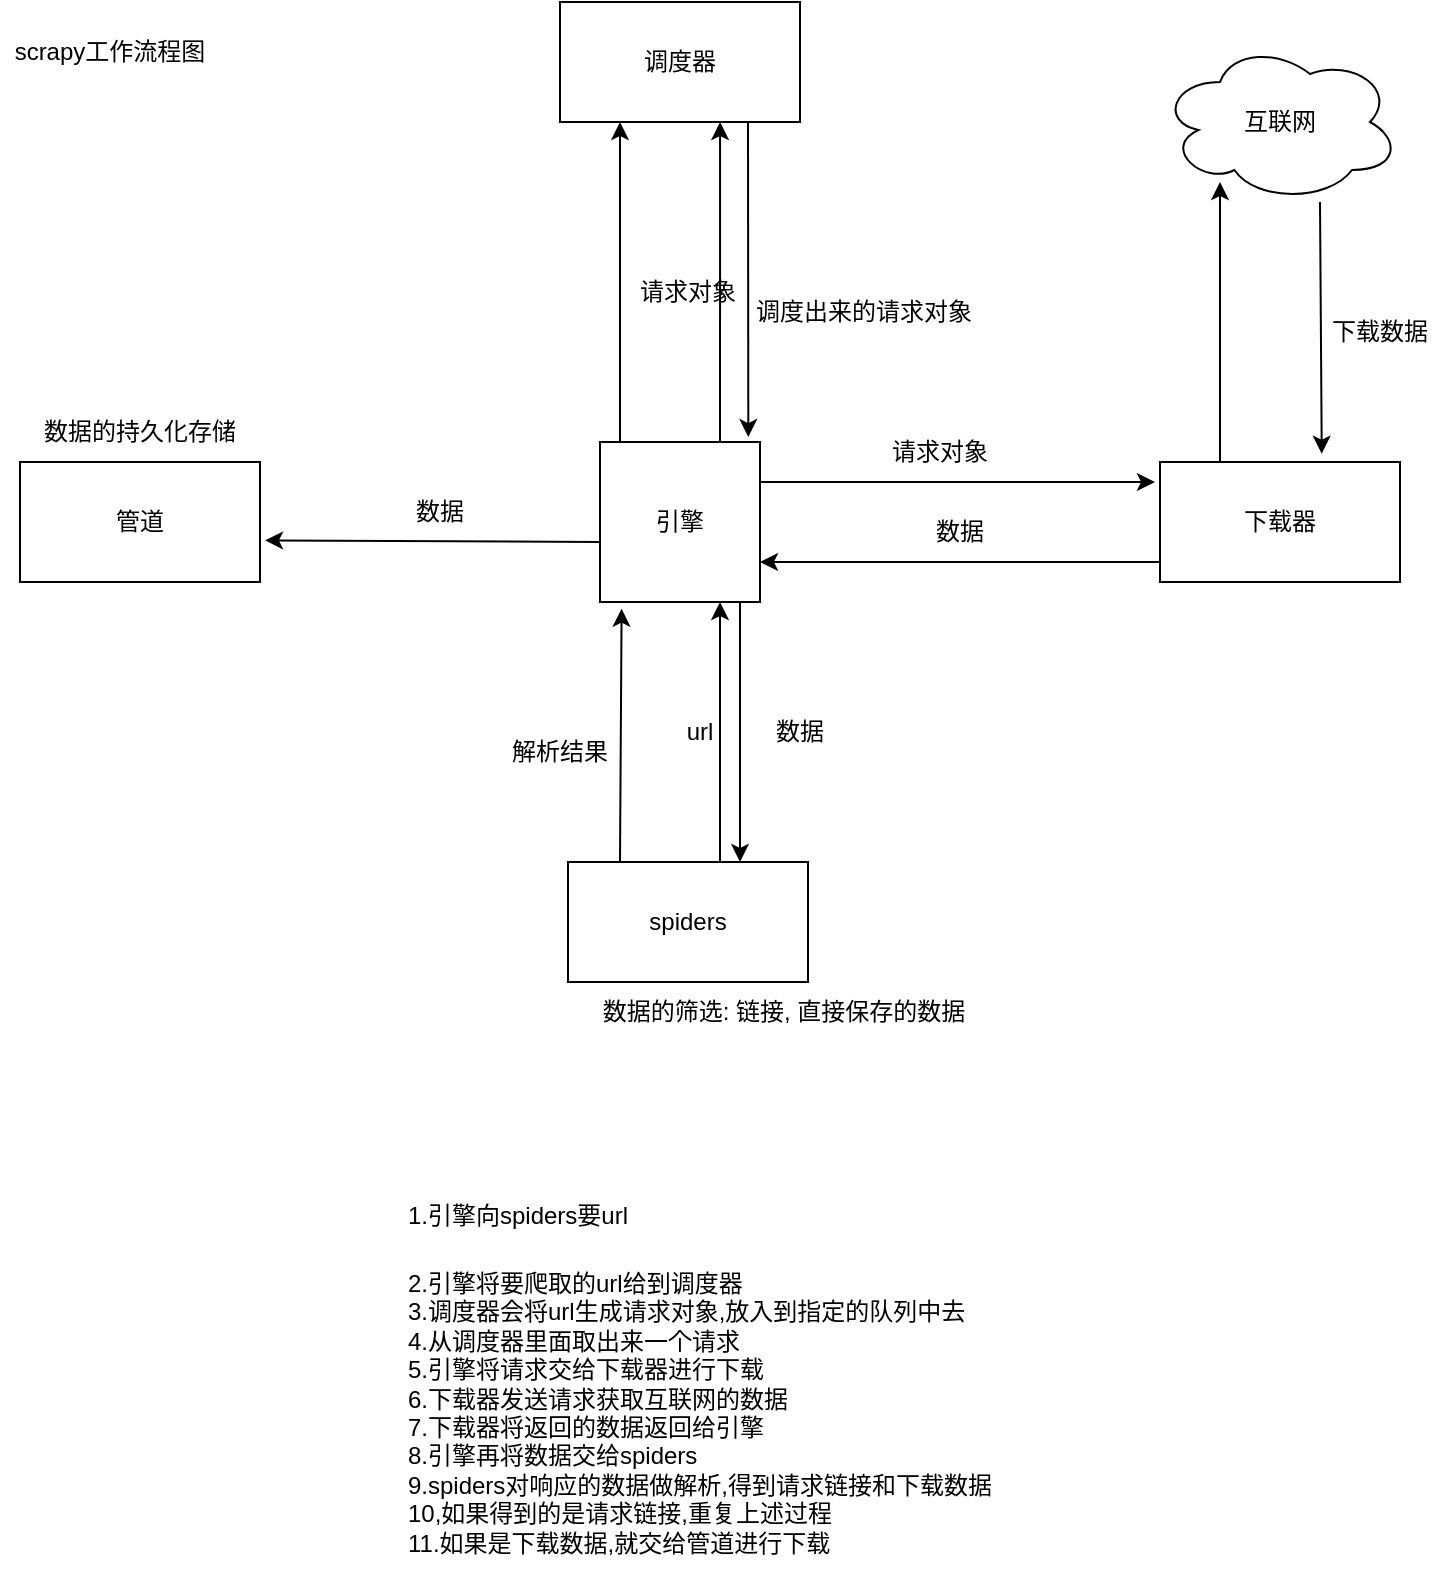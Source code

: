 <mxfile version="20.0.4" type="github">
  <diagram id="6QtAqn_zn2BmajvTOSDd" name="Page-1">
    <mxGraphModel dx="985" dy="610" grid="1" gridSize="10" guides="1" tooltips="1" connect="1" arrows="1" fold="1" page="1" pageScale="1" pageWidth="827" pageHeight="1169" math="0" shadow="0">
      <root>
        <mxCell id="0" />
        <mxCell id="1" parent="0" />
        <mxCell id="oYfWYS8ArgQJdPDi_rlv-1" value="scrapy工作流程图" style="text;html=1;strokeColor=none;fillColor=none;align=center;verticalAlign=middle;whiteSpace=wrap;rounded=0;" vertex="1" parent="1">
          <mxGeometry x="70" y="170" width="110" height="30" as="geometry" />
        </mxCell>
        <mxCell id="oYfWYS8ArgQJdPDi_rlv-2" value="引擎" style="whiteSpace=wrap;html=1;aspect=fixed;" vertex="1" parent="1">
          <mxGeometry x="370" y="380" width="80" height="80" as="geometry" />
        </mxCell>
        <mxCell id="oYfWYS8ArgQJdPDi_rlv-3" value="调度器" style="rounded=0;whiteSpace=wrap;html=1;" vertex="1" parent="1">
          <mxGeometry x="350" y="160" width="120" height="60" as="geometry" />
        </mxCell>
        <mxCell id="oYfWYS8ArgQJdPDi_rlv-4" value="下载器" style="rounded=0;whiteSpace=wrap;html=1;" vertex="1" parent="1">
          <mxGeometry x="650" y="390" width="120" height="60" as="geometry" />
        </mxCell>
        <mxCell id="oYfWYS8ArgQJdPDi_rlv-5" value="spiders" style="rounded=0;whiteSpace=wrap;html=1;" vertex="1" parent="1">
          <mxGeometry x="354" y="590" width="120" height="60" as="geometry" />
        </mxCell>
        <mxCell id="oYfWYS8ArgQJdPDi_rlv-6" value="管道" style="rounded=0;whiteSpace=wrap;html=1;" vertex="1" parent="1">
          <mxGeometry x="80" y="390" width="120" height="60" as="geometry" />
        </mxCell>
        <mxCell id="oYfWYS8ArgQJdPDi_rlv-7" value="" style="endArrow=classic;html=1;rounded=0;entryX=0.75;entryY=1;entryDx=0;entryDy=0;" edge="1" parent="1" target="oYfWYS8ArgQJdPDi_rlv-2">
          <mxGeometry width="50" height="50" relative="1" as="geometry">
            <mxPoint x="430" y="590" as="sourcePoint" />
            <mxPoint x="480" y="540" as="targetPoint" />
          </mxGeometry>
        </mxCell>
        <mxCell id="oYfWYS8ArgQJdPDi_rlv-8" value="url" style="text;html=1;strokeColor=none;fillColor=none;align=center;verticalAlign=middle;whiteSpace=wrap;rounded=0;" vertex="1" parent="1">
          <mxGeometry x="390" y="510" width="60" height="30" as="geometry" />
        </mxCell>
        <mxCell id="oYfWYS8ArgQJdPDi_rlv-9" value="" style="endArrow=classic;html=1;rounded=0;entryX=0.667;entryY=1;entryDx=0;entryDy=0;entryPerimeter=0;" edge="1" parent="1" target="oYfWYS8ArgQJdPDi_rlv-3">
          <mxGeometry width="50" height="50" relative="1" as="geometry">
            <mxPoint x="430" y="380" as="sourcePoint" />
            <mxPoint x="480" y="330" as="targetPoint" />
          </mxGeometry>
        </mxCell>
        <mxCell id="oYfWYS8ArgQJdPDi_rlv-10" value="请求对象" style="text;html=1;strokeColor=none;fillColor=none;align=center;verticalAlign=middle;whiteSpace=wrap;rounded=0;" vertex="1" parent="1">
          <mxGeometry x="384" y="290" width="60" height="30" as="geometry" />
        </mxCell>
        <mxCell id="oYfWYS8ArgQJdPDi_rlv-11" value="" style="endArrow=classic;html=1;rounded=0;entryX=0.927;entryY=-0.031;entryDx=0;entryDy=0;entryPerimeter=0;" edge="1" parent="1" target="oYfWYS8ArgQJdPDi_rlv-2">
          <mxGeometry width="50" height="50" relative="1" as="geometry">
            <mxPoint x="444" y="220" as="sourcePoint" />
            <mxPoint x="494" y="170" as="targetPoint" />
          </mxGeometry>
        </mxCell>
        <mxCell id="oYfWYS8ArgQJdPDi_rlv-12" value="调度出来的请求对象" style="text;html=1;strokeColor=none;fillColor=none;align=center;verticalAlign=middle;whiteSpace=wrap;rounded=0;" vertex="1" parent="1">
          <mxGeometry x="444" y="300" width="116" height="30" as="geometry" />
        </mxCell>
        <mxCell id="oYfWYS8ArgQJdPDi_rlv-14" value="互联网" style="ellipse;shape=cloud;whiteSpace=wrap;html=1;" vertex="1" parent="1">
          <mxGeometry x="650" y="180" width="120" height="80" as="geometry" />
        </mxCell>
        <mxCell id="oYfWYS8ArgQJdPDi_rlv-15" value="" style="endArrow=classic;html=1;rounded=0;entryX=-0.021;entryY=0.167;entryDx=0;entryDy=0;entryPerimeter=0;" edge="1" parent="1" target="oYfWYS8ArgQJdPDi_rlv-4">
          <mxGeometry width="50" height="50" relative="1" as="geometry">
            <mxPoint x="450" y="400" as="sourcePoint" />
            <mxPoint x="500" y="350" as="targetPoint" />
          </mxGeometry>
        </mxCell>
        <mxCell id="oYfWYS8ArgQJdPDi_rlv-16" value="请求对象" style="text;html=1;strokeColor=none;fillColor=none;align=center;verticalAlign=middle;whiteSpace=wrap;rounded=0;" vertex="1" parent="1">
          <mxGeometry x="510" y="370" width="60" height="30" as="geometry" />
        </mxCell>
        <mxCell id="oYfWYS8ArgQJdPDi_rlv-17" value="" style="endArrow=classic;html=1;rounded=0;entryX=0.25;entryY=0.875;entryDx=0;entryDy=0;entryPerimeter=0;" edge="1" parent="1" target="oYfWYS8ArgQJdPDi_rlv-14">
          <mxGeometry width="50" height="50" relative="1" as="geometry">
            <mxPoint x="680" y="390" as="sourcePoint" />
            <mxPoint x="730" y="340" as="targetPoint" />
          </mxGeometry>
        </mxCell>
        <mxCell id="oYfWYS8ArgQJdPDi_rlv-18" value="" style="endArrow=classic;html=1;rounded=0;entryX=0.674;entryY=-0.069;entryDx=0;entryDy=0;entryPerimeter=0;" edge="1" parent="1" target="oYfWYS8ArgQJdPDi_rlv-4">
          <mxGeometry width="50" height="50" relative="1" as="geometry">
            <mxPoint x="730" y="260" as="sourcePoint" />
            <mxPoint x="780" y="210" as="targetPoint" />
          </mxGeometry>
        </mxCell>
        <mxCell id="oYfWYS8ArgQJdPDi_rlv-19" value="下载数据" style="text;html=1;strokeColor=none;fillColor=none;align=center;verticalAlign=middle;whiteSpace=wrap;rounded=0;" vertex="1" parent="1">
          <mxGeometry x="730" y="310" width="60" height="30" as="geometry" />
        </mxCell>
        <mxCell id="oYfWYS8ArgQJdPDi_rlv-20" value="" style="endArrow=classic;html=1;rounded=0;entryX=1;entryY=0.75;entryDx=0;entryDy=0;" edge="1" parent="1" target="oYfWYS8ArgQJdPDi_rlv-2">
          <mxGeometry width="50" height="50" relative="1" as="geometry">
            <mxPoint x="650" y="440" as="sourcePoint" />
            <mxPoint x="700" y="390" as="targetPoint" />
          </mxGeometry>
        </mxCell>
        <mxCell id="oYfWYS8ArgQJdPDi_rlv-21" value="数据" style="text;html=1;strokeColor=none;fillColor=none;align=center;verticalAlign=middle;whiteSpace=wrap;rounded=0;" vertex="1" parent="1">
          <mxGeometry x="520" y="410" width="60" height="30" as="geometry" />
        </mxCell>
        <mxCell id="oYfWYS8ArgQJdPDi_rlv-22" value="" style="endArrow=classic;html=1;rounded=0;" edge="1" parent="1">
          <mxGeometry width="50" height="50" relative="1" as="geometry">
            <mxPoint x="440" y="460" as="sourcePoint" />
            <mxPoint x="440" y="590" as="targetPoint" />
          </mxGeometry>
        </mxCell>
        <mxCell id="oYfWYS8ArgQJdPDi_rlv-23" value="数据" style="text;html=1;strokeColor=none;fillColor=none;align=center;verticalAlign=middle;whiteSpace=wrap;rounded=0;" vertex="1" parent="1">
          <mxGeometry x="440" y="510" width="60" height="30" as="geometry" />
        </mxCell>
        <mxCell id="oYfWYS8ArgQJdPDi_rlv-24" value="数据的筛选: 链接, 直接保存的数据" style="text;html=1;strokeColor=none;fillColor=none;align=center;verticalAlign=middle;whiteSpace=wrap;rounded=0;" vertex="1" parent="1">
          <mxGeometry x="354" y="650" width="216" height="30" as="geometry" />
        </mxCell>
        <mxCell id="oYfWYS8ArgQJdPDi_rlv-25" value="" style="endArrow=classic;html=1;rounded=0;entryX=0.135;entryY=1.042;entryDx=0;entryDy=0;entryPerimeter=0;" edge="1" parent="1" target="oYfWYS8ArgQJdPDi_rlv-2">
          <mxGeometry width="50" height="50" relative="1" as="geometry">
            <mxPoint x="380" y="590" as="sourcePoint" />
            <mxPoint x="430" y="540" as="targetPoint" />
          </mxGeometry>
        </mxCell>
        <mxCell id="oYfWYS8ArgQJdPDi_rlv-26" value="解析结果" style="text;html=1;strokeColor=none;fillColor=none;align=center;verticalAlign=middle;whiteSpace=wrap;rounded=0;" vertex="1" parent="1">
          <mxGeometry x="320" y="520" width="60" height="30" as="geometry" />
        </mxCell>
        <mxCell id="oYfWYS8ArgQJdPDi_rlv-27" value="" style="endArrow=classic;html=1;rounded=0;entryX=0.25;entryY=1;entryDx=0;entryDy=0;" edge="1" parent="1" target="oYfWYS8ArgQJdPDi_rlv-3">
          <mxGeometry width="50" height="50" relative="1" as="geometry">
            <mxPoint x="380" y="380" as="sourcePoint" />
            <mxPoint x="430" y="330" as="targetPoint" />
          </mxGeometry>
        </mxCell>
        <mxCell id="oYfWYS8ArgQJdPDi_rlv-28" value="" style="endArrow=classic;html=1;rounded=0;entryX=1.021;entryY=0.653;entryDx=0;entryDy=0;entryPerimeter=0;" edge="1" parent="1" target="oYfWYS8ArgQJdPDi_rlv-6">
          <mxGeometry width="50" height="50" relative="1" as="geometry">
            <mxPoint x="370" y="430" as="sourcePoint" />
            <mxPoint x="420" y="380" as="targetPoint" />
          </mxGeometry>
        </mxCell>
        <mxCell id="oYfWYS8ArgQJdPDi_rlv-29" value="数据" style="text;html=1;strokeColor=none;fillColor=none;align=center;verticalAlign=middle;whiteSpace=wrap;rounded=0;" vertex="1" parent="1">
          <mxGeometry x="260" y="400" width="60" height="30" as="geometry" />
        </mxCell>
        <mxCell id="oYfWYS8ArgQJdPDi_rlv-30" value="数据的持久化存储" style="text;html=1;strokeColor=none;fillColor=none;align=center;verticalAlign=middle;whiteSpace=wrap;rounded=0;" vertex="1" parent="1">
          <mxGeometry x="80" y="360" width="120" height="30" as="geometry" />
        </mxCell>
        <mxCell id="oYfWYS8ArgQJdPDi_rlv-35" value="&lt;h1 style=&quot;text-align: left;&quot;&gt;&lt;span style=&quot;font-size: 12px; font-weight: 400;&quot;&gt;1.引擎向spiders要url&lt;/span&gt;&lt;/h1&gt;&lt;div style=&quot;text-align: left;&quot;&gt;&lt;span style=&quot;font-size: 12px; font-weight: 400;&quot;&gt;2.引擎将要爬取的url给到调度器&lt;/span&gt;&lt;/div&gt;&lt;div style=&quot;text-align: left;&quot;&gt;&lt;span style=&quot;font-size: 12px; font-weight: 400;&quot;&gt;3.调度器会将url生成请求对象,放入到指定的队列中去&lt;/span&gt;&lt;/div&gt;&lt;div style=&quot;text-align: left;&quot;&gt;&lt;span style=&quot;font-size: 12px; font-weight: 400;&quot;&gt;4.从调度器里面取出来一个请求&lt;/span&gt;&lt;/div&gt;&lt;div style=&quot;text-align: left;&quot;&gt;&lt;span style=&quot;font-size: 12px; font-weight: 400;&quot;&gt;5.引擎将请求交给下载器进行下载&lt;/span&gt;&lt;/div&gt;&lt;div style=&quot;text-align: left;&quot;&gt;&lt;span style=&quot;font-size: 12px; font-weight: 400;&quot;&gt;6.下载器发送请求获取互联网的数据&lt;/span&gt;&lt;/div&gt;&lt;div style=&quot;text-align: left;&quot;&gt;&lt;span style=&quot;font-size: 12px; font-weight: 400;&quot;&gt;7.下载器将返回的数据返回给引擎&lt;/span&gt;&lt;/div&gt;&lt;div style=&quot;text-align: left;&quot;&gt;&lt;span style=&quot;font-size: 12px; font-weight: 400;&quot;&gt;8.引擎再将数据交给spiders&lt;/span&gt;&lt;/div&gt;&lt;div style=&quot;text-align: left;&quot;&gt;&lt;span style=&quot;font-size: 12px; font-weight: 400;&quot;&gt;9.spiders对响应的数据做解析,得到请求链接和下载数据&lt;/span&gt;&lt;/div&gt;&lt;div style=&quot;text-align: left;&quot;&gt;&lt;span style=&quot;font-size: 12px; font-weight: 400;&quot;&gt;10,如果得到的是请求链接,重复上述过程&lt;/span&gt;&lt;/div&gt;&lt;div style=&quot;text-align: left;&quot;&gt;&lt;span style=&quot;font-size: 12px; font-weight: 400;&quot;&gt;11.如果是下载数据,就交给管道进行下载&lt;/span&gt;&lt;/div&gt;" style="text;html=1;strokeColor=none;fillColor=none;align=center;verticalAlign=middle;whiteSpace=wrap;rounded=0;" vertex="1" parent="1">
          <mxGeometry x="100" y="720" width="640" height="230" as="geometry" />
        </mxCell>
      </root>
    </mxGraphModel>
  </diagram>
</mxfile>
